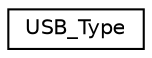 digraph "Graphical Class Hierarchy"
{
 // LATEX_PDF_SIZE
  edge [fontname="Helvetica",fontsize="10",labelfontname="Helvetica",labelfontsize="10"];
  node [fontname="Helvetica",fontsize="10",shape=record];
  rankdir="LR";
  Node0 [label="USB_Type",height=0.2,width=0.4,color="black", fillcolor="white", style="filled",URL="$struct_u_s_b___type.html",tooltip=" "];
}
